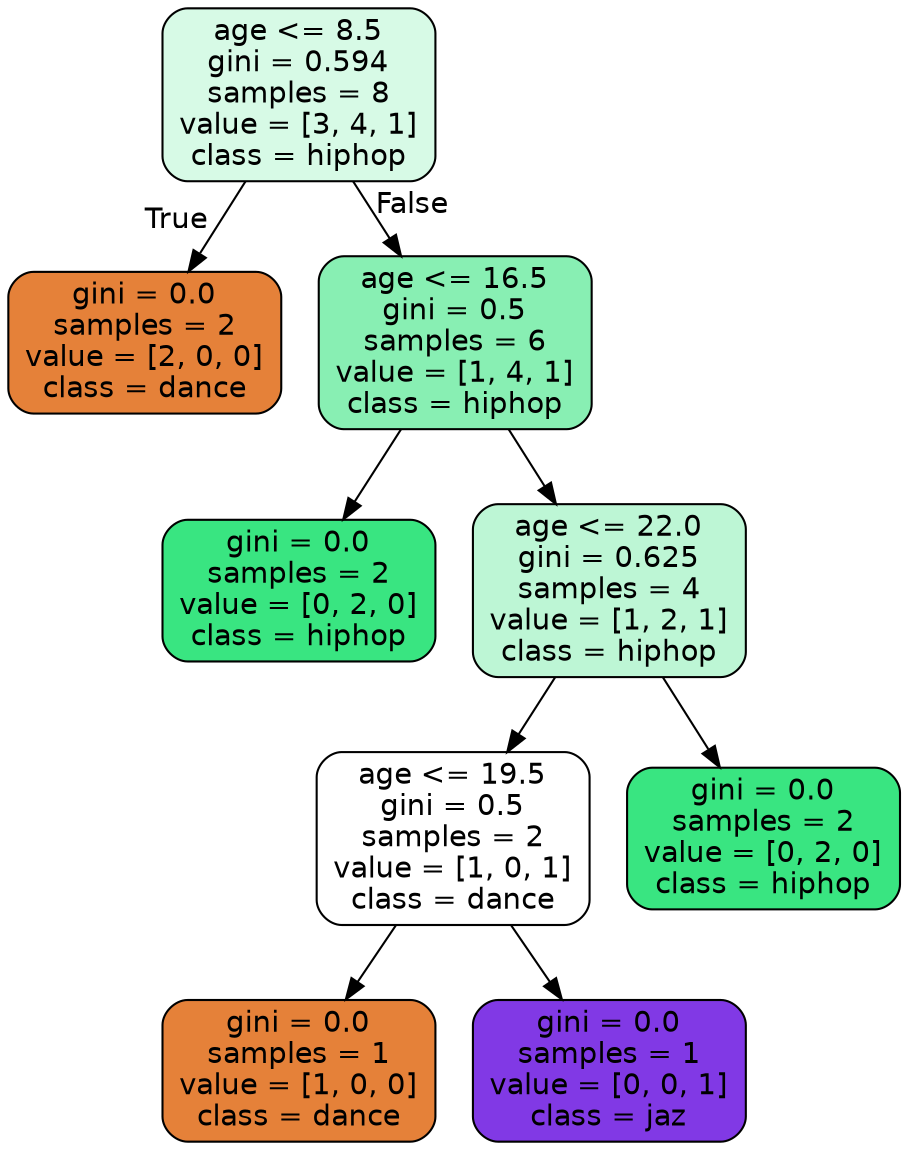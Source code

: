 digraph Tree {
node [shape=box, style="filled, rounded", color="black", fontname="helvetica"] ;
edge [fontname="helvetica"] ;
0 [label="age <= 8.5\ngini = 0.594\nsamples = 8\nvalue = [3, 4, 1]\nclass = hiphop", fillcolor="#d7fae6"] ;
1 [label="gini = 0.0\nsamples = 2\nvalue = [2, 0, 0]\nclass = dance", fillcolor="#e58139"] ;
0 -> 1 [labeldistance=2.5, labelangle=45, headlabel="True"] ;
2 [label="age <= 16.5\ngini = 0.5\nsamples = 6\nvalue = [1, 4, 1]\nclass = hiphop", fillcolor="#88efb3"] ;
0 -> 2 [labeldistance=2.5, labelangle=-45, headlabel="False"] ;
3 [label="gini = 0.0\nsamples = 2\nvalue = [0, 2, 0]\nclass = hiphop", fillcolor="#39e581"] ;
2 -> 3 ;
4 [label="age <= 22.0\ngini = 0.625\nsamples = 4\nvalue = [1, 2, 1]\nclass = hiphop", fillcolor="#bdf6d5"] ;
2 -> 4 ;
5 [label="age <= 19.5\ngini = 0.5\nsamples = 2\nvalue = [1, 0, 1]\nclass = dance", fillcolor="#ffffff"] ;
4 -> 5 ;
6 [label="gini = 0.0\nsamples = 1\nvalue = [1, 0, 0]\nclass = dance", fillcolor="#e58139"] ;
5 -> 6 ;
7 [label="gini = 0.0\nsamples = 1\nvalue = [0, 0, 1]\nclass = jaz", fillcolor="#8139e5"] ;
5 -> 7 ;
8 [label="gini = 0.0\nsamples = 2\nvalue = [0, 2, 0]\nclass = hiphop", fillcolor="#39e581"] ;
4 -> 8 ;
}
